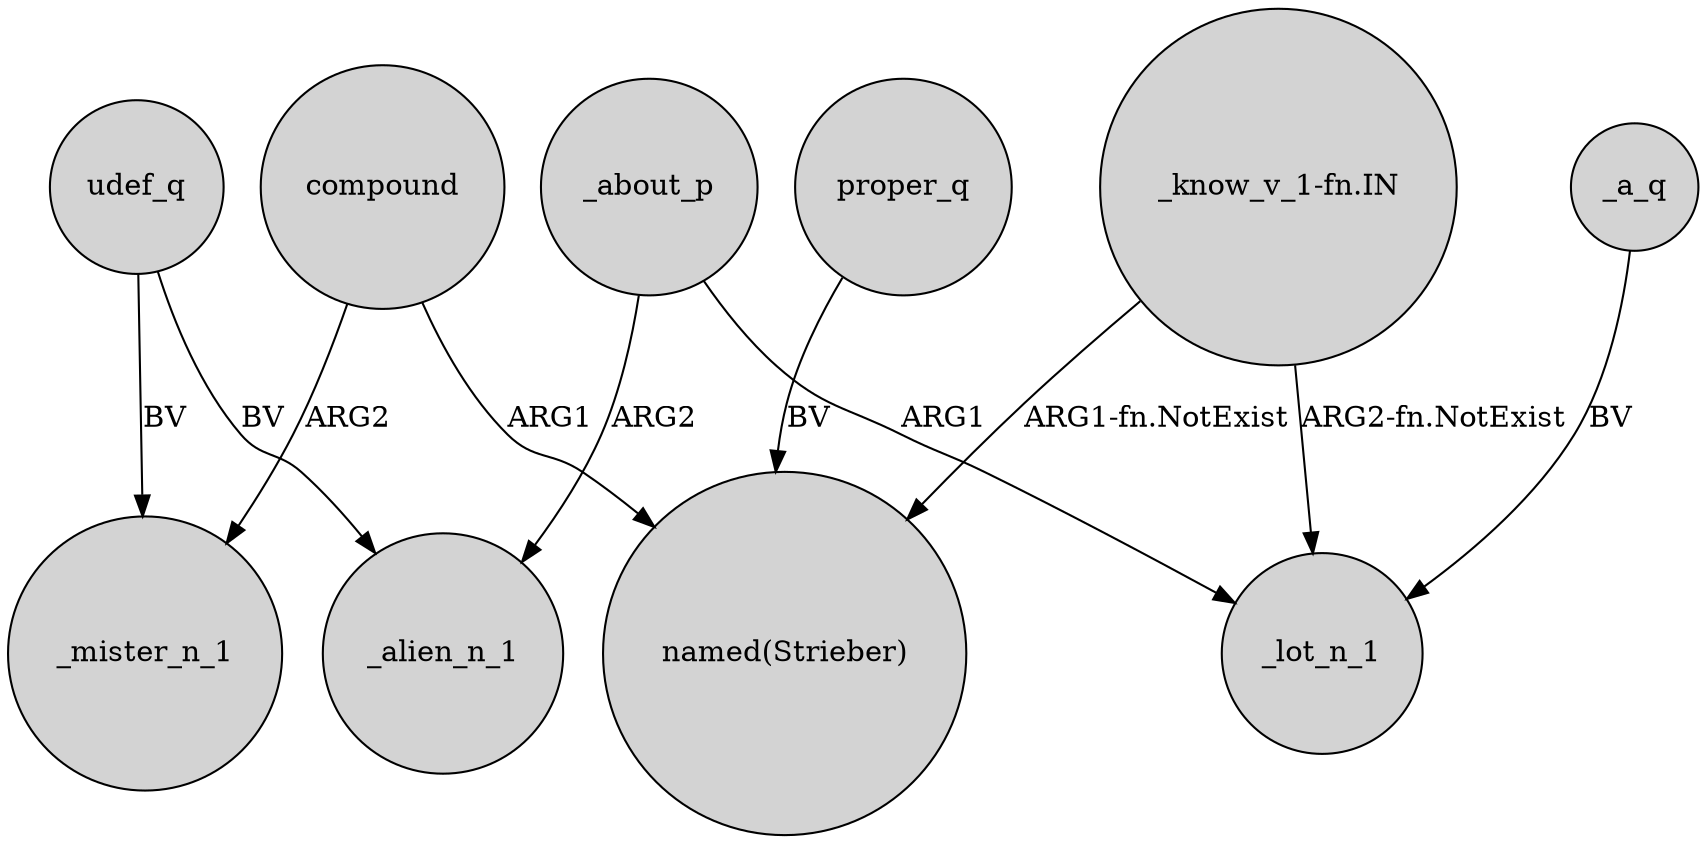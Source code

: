 digraph {
	node [shape=circle style=filled]
	udef_q -> _mister_n_1 [label=BV]
	"_know_v_1-fn.IN" -> "named(Strieber)" [label="ARG1-fn.NotExist"]
	_a_q -> _lot_n_1 [label=BV]
	_about_p -> _lot_n_1 [label=ARG1]
	proper_q -> "named(Strieber)" [label=BV]
	compound -> "named(Strieber)" [label=ARG1]
	udef_q -> _alien_n_1 [label=BV]
	"_know_v_1-fn.IN" -> _lot_n_1 [label="ARG2-fn.NotExist"]
	compound -> _mister_n_1 [label=ARG2]
	_about_p -> _alien_n_1 [label=ARG2]
}
